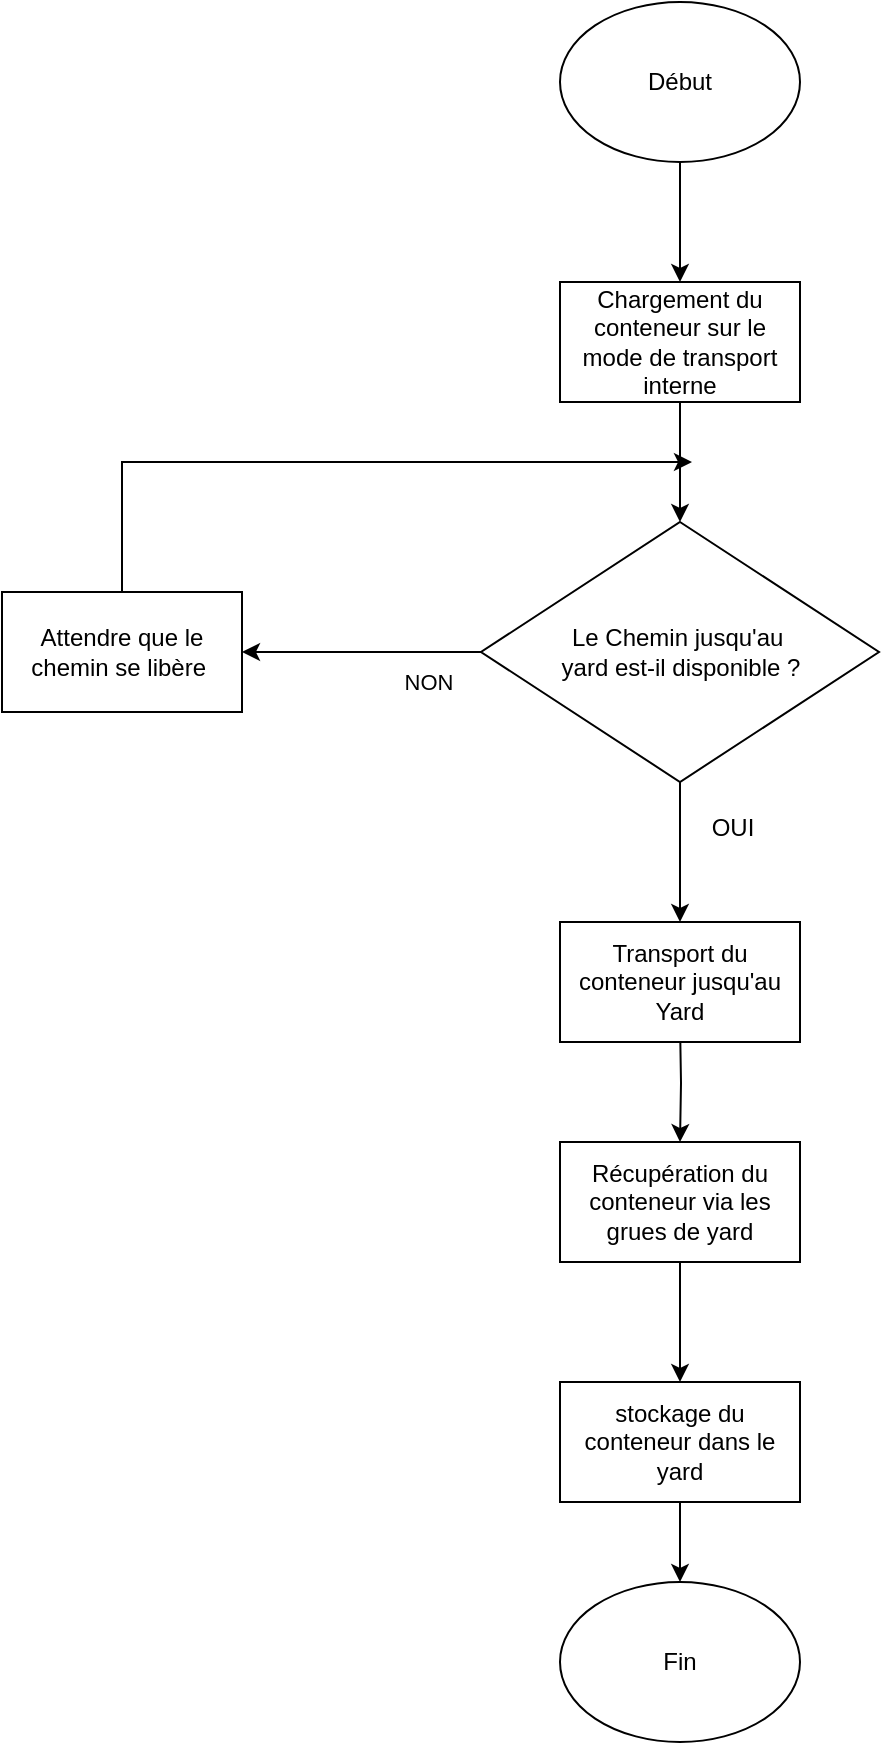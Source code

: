 <mxfile version="24.8.4">
  <diagram name="Page-1" id="Y2clpXzP2t3OfS7cpJqB">
    <mxGraphModel dx="1172" dy="615" grid="1" gridSize="10" guides="1" tooltips="1" connect="1" arrows="1" fold="1" page="1" pageScale="1" pageWidth="827" pageHeight="1169" math="0" shadow="0">
      <root>
        <mxCell id="0" />
        <mxCell id="1" parent="0" />
        <mxCell id="akUWJ80VYBRQg0wGX237-3" value="" style="edgeStyle=orthogonalEdgeStyle;rounded=0;orthogonalLoop=1;jettySize=auto;html=1;" edge="1" parent="1" source="akUWJ80VYBRQg0wGX237-1" target="akUWJ80VYBRQg0wGX237-2">
          <mxGeometry relative="1" as="geometry" />
        </mxCell>
        <mxCell id="akUWJ80VYBRQg0wGX237-1" value="Début" style="ellipse;whiteSpace=wrap;html=1;" vertex="1" parent="1">
          <mxGeometry x="354" y="30" width="120" height="80" as="geometry" />
        </mxCell>
        <mxCell id="akUWJ80VYBRQg0wGX237-15" value="" style="edgeStyle=orthogonalEdgeStyle;rounded=0;orthogonalLoop=1;jettySize=auto;html=1;" edge="1" parent="1" source="akUWJ80VYBRQg0wGX237-2" target="akUWJ80VYBRQg0wGX237-14">
          <mxGeometry relative="1" as="geometry" />
        </mxCell>
        <mxCell id="akUWJ80VYBRQg0wGX237-2" value="Chargement du conteneur sur le mode de transport interne" style="rounded=0;whiteSpace=wrap;html=1;" vertex="1" parent="1">
          <mxGeometry x="354" y="170" width="120" height="60" as="geometry" />
        </mxCell>
        <mxCell id="akUWJ80VYBRQg0wGX237-7" value="" style="edgeStyle=orthogonalEdgeStyle;rounded=0;orthogonalLoop=1;jettySize=auto;html=1;" edge="1" parent="1" target="akUWJ80VYBRQg0wGX237-6">
          <mxGeometry relative="1" as="geometry">
            <mxPoint x="414" y="540" as="sourcePoint" />
          </mxGeometry>
        </mxCell>
        <mxCell id="akUWJ80VYBRQg0wGX237-4" value="Transport du conteneur jusqu&#39;au Yard" style="rounded=0;whiteSpace=wrap;html=1;" vertex="1" parent="1">
          <mxGeometry x="354" y="490" width="120" height="60" as="geometry" />
        </mxCell>
        <mxCell id="akUWJ80VYBRQg0wGX237-9" value="" style="edgeStyle=orthogonalEdgeStyle;rounded=0;orthogonalLoop=1;jettySize=auto;html=1;" edge="1" parent="1" source="akUWJ80VYBRQg0wGX237-6" target="akUWJ80VYBRQg0wGX237-8">
          <mxGeometry relative="1" as="geometry" />
        </mxCell>
        <mxCell id="akUWJ80VYBRQg0wGX237-6" value="Récupération du conteneur via les grues de yard" style="rounded=0;whiteSpace=wrap;html=1;" vertex="1" parent="1">
          <mxGeometry x="354" y="600" width="120" height="60" as="geometry" />
        </mxCell>
        <mxCell id="akUWJ80VYBRQg0wGX237-24" style="edgeStyle=orthogonalEdgeStyle;rounded=0;orthogonalLoop=1;jettySize=auto;html=1;" edge="1" parent="1" source="akUWJ80VYBRQg0wGX237-8">
          <mxGeometry relative="1" as="geometry">
            <mxPoint x="414" y="820" as="targetPoint" />
          </mxGeometry>
        </mxCell>
        <mxCell id="akUWJ80VYBRQg0wGX237-8" value="stockage du conteneur dans le yard" style="whiteSpace=wrap;html=1;rounded=0;" vertex="1" parent="1">
          <mxGeometry x="354" y="720" width="120" height="60" as="geometry" />
        </mxCell>
        <mxCell id="akUWJ80VYBRQg0wGX237-13" value="Fin" style="ellipse;whiteSpace=wrap;html=1;" vertex="1" parent="1">
          <mxGeometry x="354" y="820" width="120" height="80" as="geometry" />
        </mxCell>
        <mxCell id="akUWJ80VYBRQg0wGX237-16" value="" style="edgeStyle=orthogonalEdgeStyle;rounded=0;orthogonalLoop=1;jettySize=auto;html=1;" edge="1" parent="1" source="akUWJ80VYBRQg0wGX237-14" target="akUWJ80VYBRQg0wGX237-4">
          <mxGeometry relative="1" as="geometry" />
        </mxCell>
        <mxCell id="akUWJ80VYBRQg0wGX237-19" value="" style="edgeStyle=orthogonalEdgeStyle;rounded=0;orthogonalLoop=1;jettySize=auto;html=1;" edge="1" parent="1" source="akUWJ80VYBRQg0wGX237-14" target="akUWJ80VYBRQg0wGX237-18">
          <mxGeometry relative="1" as="geometry" />
        </mxCell>
        <mxCell id="akUWJ80VYBRQg0wGX237-21" value="NON" style="edgeLabel;html=1;align=center;verticalAlign=middle;resizable=0;points=[];" vertex="1" connectable="0" parent="akUWJ80VYBRQg0wGX237-19">
          <mxGeometry x="-0.549" y="4" relative="1" as="geometry">
            <mxPoint y="11" as="offset" />
          </mxGeometry>
        </mxCell>
        <mxCell id="akUWJ80VYBRQg0wGX237-14" value="Le Chemin jusqu&#39;au&amp;nbsp;&lt;div&gt;yard est-il disponible ?&lt;/div&gt;" style="rhombus;whiteSpace=wrap;html=1;" vertex="1" parent="1">
          <mxGeometry x="314.5" y="290" width="199" height="130" as="geometry" />
        </mxCell>
        <mxCell id="akUWJ80VYBRQg0wGX237-17" value="OUI" style="text;html=1;align=center;verticalAlign=middle;resizable=0;points=[];autosize=1;strokeColor=none;fillColor=none;" vertex="1" parent="1">
          <mxGeometry x="420" y="428" width="40" height="30" as="geometry" />
        </mxCell>
        <mxCell id="akUWJ80VYBRQg0wGX237-22" style="edgeStyle=orthogonalEdgeStyle;rounded=0;orthogonalLoop=1;jettySize=auto;html=1;exitX=0.5;exitY=0;exitDx=0;exitDy=0;" edge="1" parent="1" source="akUWJ80VYBRQg0wGX237-18">
          <mxGeometry relative="1" as="geometry">
            <mxPoint x="420" y="260" as="targetPoint" />
            <Array as="points">
              <mxPoint x="135" y="260" />
              <mxPoint x="410" y="260" />
            </Array>
          </mxGeometry>
        </mxCell>
        <mxCell id="akUWJ80VYBRQg0wGX237-18" value="Attendre que le chemin se libère&amp;nbsp;" style="whiteSpace=wrap;html=1;" vertex="1" parent="1">
          <mxGeometry x="75" y="325" width="120" height="60" as="geometry" />
        </mxCell>
      </root>
    </mxGraphModel>
  </diagram>
</mxfile>
